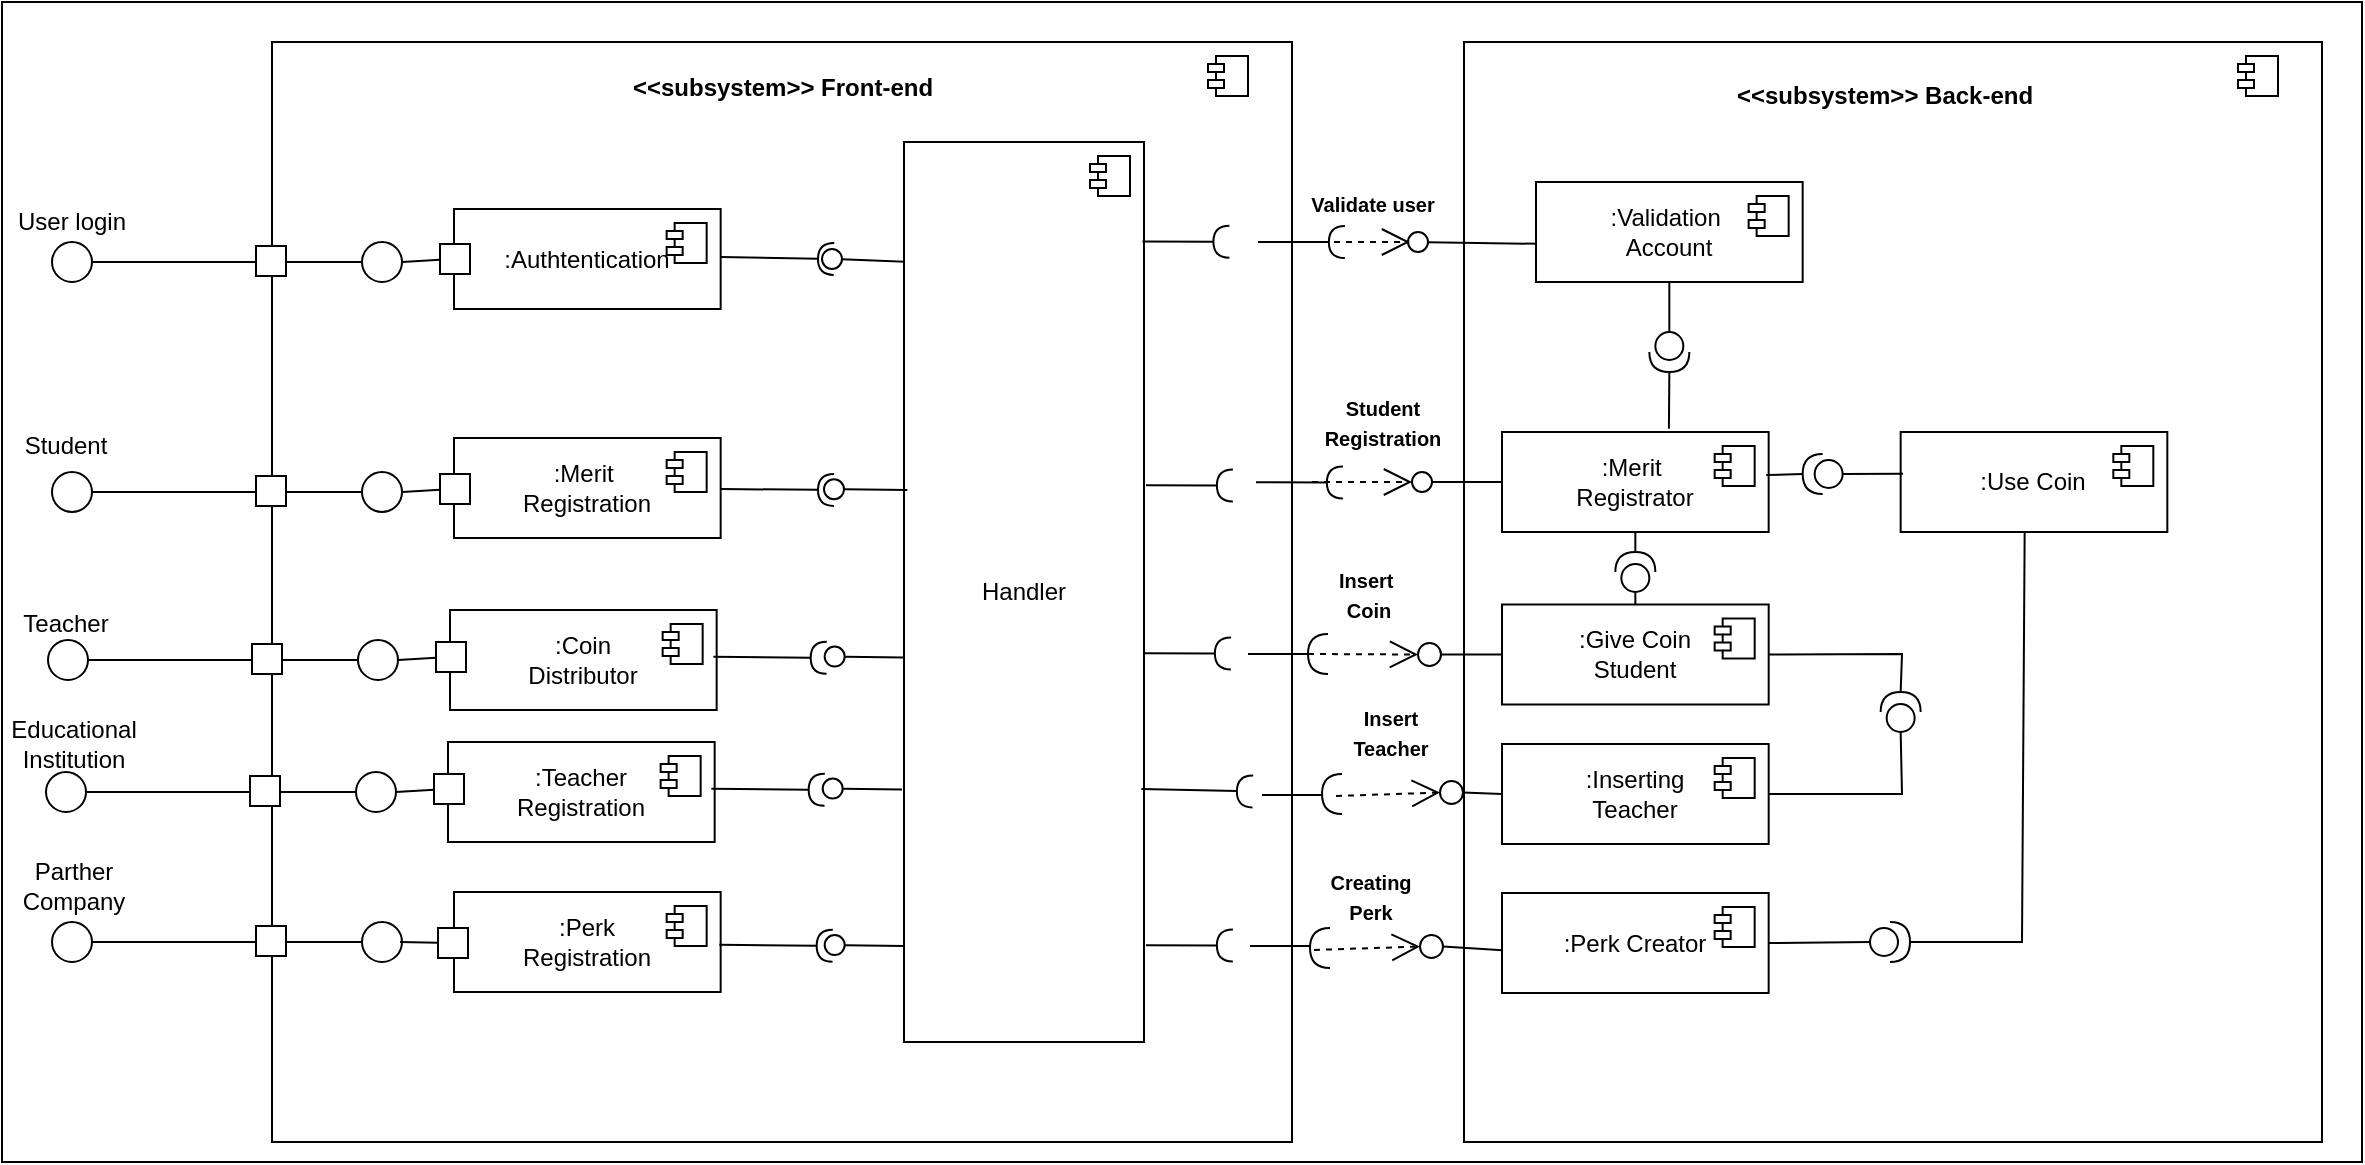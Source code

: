 <mxfile version="24.7.16">
  <diagram name="Page-1" id="5f0bae14-7c28-e335-631c-24af17079c00">
    <mxGraphModel dx="1426" dy="747" grid="1" gridSize="10" guides="1" tooltips="1" connect="1" arrows="1" fold="1" page="1" pageScale="1" pageWidth="1100" pageHeight="850" background="none" math="0" shadow="0">
      <root>
        <mxCell id="0" />
        <mxCell id="1" parent="0" />
        <mxCell id="b6-UkwE3wFQKwUGQj949-1" value="" style="rounded=0;whiteSpace=wrap;html=1;" parent="1" vertex="1">
          <mxGeometry y="90" width="1180" height="580" as="geometry" />
        </mxCell>
        <mxCell id="b6-UkwE3wFQKwUGQj949-2" value="" style="html=1;dropTarget=0;whiteSpace=wrap;" parent="1" vertex="1">
          <mxGeometry x="135" y="110" width="510" height="550" as="geometry" />
        </mxCell>
        <mxCell id="b6-UkwE3wFQKwUGQj949-3" value="" style="shape=module;jettyWidth=8;jettyHeight=4;" parent="b6-UkwE3wFQKwUGQj949-2" vertex="1">
          <mxGeometry x="1" width="20" height="20" relative="1" as="geometry">
            <mxPoint x="-42" y="7" as="offset" />
          </mxGeometry>
        </mxCell>
        <mxCell id="b6-UkwE3wFQKwUGQj949-4" value="&amp;lt;&amp;lt;subsystem&amp;gt;&amp;gt; Front-end" style="text;align=center;fontStyle=1;verticalAlign=middle;spacingLeft=3;spacingRight=3;strokeColor=none;rotatable=0;points=[[0,0.5],[1,0.5]];portConstraint=eastwest;html=1;" parent="1" vertex="1">
          <mxGeometry x="350" y="120" width="80" height="26" as="geometry" />
        </mxCell>
        <mxCell id="b6-UkwE3wFQKwUGQj949-5" value=":Authtentication" style="html=1;dropTarget=0;whiteSpace=wrap;" parent="1" vertex="1">
          <mxGeometry x="226" y="193.5" width="133.33" height="50" as="geometry" />
        </mxCell>
        <mxCell id="b6-UkwE3wFQKwUGQj949-6" value="" style="shape=module;jettyWidth=8;jettyHeight=4;" parent="b6-UkwE3wFQKwUGQj949-5" vertex="1">
          <mxGeometry x="1" width="20" height="20" relative="1" as="geometry">
            <mxPoint x="-27" y="7" as="offset" />
          </mxGeometry>
        </mxCell>
        <mxCell id="b6-UkwE3wFQKwUGQj949-7" value="" style="ellipse;whiteSpace=wrap;html=1;aspect=fixed;" parent="1" vertex="1">
          <mxGeometry x="25" y="210" width="20" height="20" as="geometry" />
        </mxCell>
        <mxCell id="b6-UkwE3wFQKwUGQj949-8" value="" style="endArrow=none;html=1;rounded=0;exitX=1;exitY=0.5;exitDx=0;exitDy=0;" parent="1" source="b6-UkwE3wFQKwUGQj949-10" target="b6-UkwE3wFQKwUGQj949-5" edge="1">
          <mxGeometry width="50" height="50" relative="1" as="geometry">
            <mxPoint x="486" y="420" as="sourcePoint" />
            <mxPoint x="536" y="370" as="targetPoint" />
          </mxGeometry>
        </mxCell>
        <mxCell id="b6-UkwE3wFQKwUGQj949-9" value="" style="endArrow=none;html=1;rounded=0;exitX=1;exitY=0.5;exitDx=0;exitDy=0;" parent="1" source="b6-UkwE3wFQKwUGQj949-12" target="b6-UkwE3wFQKwUGQj949-10" edge="1">
          <mxGeometry width="50" height="50" relative="1" as="geometry">
            <mxPoint x="45" y="220" as="sourcePoint" />
            <mxPoint x="175" y="220" as="targetPoint" />
          </mxGeometry>
        </mxCell>
        <mxCell id="b6-UkwE3wFQKwUGQj949-10" value="" style="whiteSpace=wrap;html=1;aspect=fixed;" parent="1" vertex="1">
          <mxGeometry x="219" y="211" width="15" height="15" as="geometry" />
        </mxCell>
        <mxCell id="b6-UkwE3wFQKwUGQj949-11" value="" style="endArrow=none;html=1;rounded=0;exitX=1;exitY=0.5;exitDx=0;exitDy=0;" parent="1" source="b6-UkwE3wFQKwUGQj949-7" target="b6-UkwE3wFQKwUGQj949-12" edge="1">
          <mxGeometry width="50" height="50" relative="1" as="geometry">
            <mxPoint x="45" y="220" as="sourcePoint" />
            <mxPoint x="248" y="219" as="targetPoint" />
          </mxGeometry>
        </mxCell>
        <mxCell id="b6-UkwE3wFQKwUGQj949-12" value="" style="ellipse;whiteSpace=wrap;html=1;aspect=fixed;" parent="1" vertex="1">
          <mxGeometry x="180" y="210" width="20" height="20" as="geometry" />
        </mxCell>
        <mxCell id="b6-UkwE3wFQKwUGQj949-13" value="" style="whiteSpace=wrap;html=1;aspect=fixed;" parent="1" vertex="1">
          <mxGeometry x="127" y="212" width="15" height="15" as="geometry" />
        </mxCell>
        <mxCell id="b6-UkwE3wFQKwUGQj949-14" value=":Merit&lt;span style=&quot;background-color: initial;&quot;&gt;&amp;nbsp;&lt;/span&gt;&lt;div&gt;&lt;div&gt;Registration&lt;/div&gt;&lt;/div&gt;" style="html=1;dropTarget=0;whiteSpace=wrap;" parent="1" vertex="1">
          <mxGeometry x="226" y="308" width="133.33" height="50" as="geometry" />
        </mxCell>
        <mxCell id="b6-UkwE3wFQKwUGQj949-15" value="" style="shape=module;jettyWidth=8;jettyHeight=4;" parent="b6-UkwE3wFQKwUGQj949-14" vertex="1">
          <mxGeometry x="1" width="20" height="20" relative="1" as="geometry">
            <mxPoint x="-27" y="7" as="offset" />
          </mxGeometry>
        </mxCell>
        <mxCell id="b6-UkwE3wFQKwUGQj949-16" value="" style="ellipse;whiteSpace=wrap;html=1;aspect=fixed;" parent="1" vertex="1">
          <mxGeometry x="25" y="325" width="20" height="20" as="geometry" />
        </mxCell>
        <mxCell id="b6-UkwE3wFQKwUGQj949-17" value="" style="endArrow=none;html=1;rounded=0;exitX=1;exitY=0.5;exitDx=0;exitDy=0;" parent="1" source="b6-UkwE3wFQKwUGQj949-20" target="b6-UkwE3wFQKwUGQj949-18" edge="1">
          <mxGeometry width="50" height="50" relative="1" as="geometry">
            <mxPoint x="45" y="345" as="sourcePoint" />
            <mxPoint x="175" y="345" as="targetPoint" />
          </mxGeometry>
        </mxCell>
        <mxCell id="b6-UkwE3wFQKwUGQj949-18" value="" style="whiteSpace=wrap;html=1;aspect=fixed;" parent="1" vertex="1">
          <mxGeometry x="219" y="326" width="15" height="15" as="geometry" />
        </mxCell>
        <mxCell id="b6-UkwE3wFQKwUGQj949-19" value="" style="endArrow=none;html=1;rounded=0;exitX=1;exitY=0.5;exitDx=0;exitDy=0;" parent="1" source="b6-UkwE3wFQKwUGQj949-16" target="b6-UkwE3wFQKwUGQj949-20" edge="1">
          <mxGeometry width="50" height="50" relative="1" as="geometry">
            <mxPoint x="45" y="335" as="sourcePoint" />
            <mxPoint x="248" y="334" as="targetPoint" />
          </mxGeometry>
        </mxCell>
        <mxCell id="b6-UkwE3wFQKwUGQj949-20" value="" style="ellipse;whiteSpace=wrap;html=1;aspect=fixed;" parent="1" vertex="1">
          <mxGeometry x="180" y="325" width="20" height="20" as="geometry" />
        </mxCell>
        <mxCell id="b6-UkwE3wFQKwUGQj949-21" value="" style="whiteSpace=wrap;html=1;aspect=fixed;" parent="1" vertex="1">
          <mxGeometry x="127" y="327" width="15" height="15" as="geometry" />
        </mxCell>
        <mxCell id="b6-UkwE3wFQKwUGQj949-22" value=":Coin&lt;div&gt;Distributor&lt;/div&gt;" style="html=1;dropTarget=0;whiteSpace=wrap;" parent="1" vertex="1">
          <mxGeometry x="224" y="394" width="133.33" height="50" as="geometry" />
        </mxCell>
        <mxCell id="b6-UkwE3wFQKwUGQj949-23" value="" style="shape=module;jettyWidth=8;jettyHeight=4;" parent="b6-UkwE3wFQKwUGQj949-22" vertex="1">
          <mxGeometry x="1" width="20" height="20" relative="1" as="geometry">
            <mxPoint x="-27" y="7" as="offset" />
          </mxGeometry>
        </mxCell>
        <mxCell id="b6-UkwE3wFQKwUGQj949-24" value="" style="ellipse;whiteSpace=wrap;html=1;aspect=fixed;" parent="1" vertex="1">
          <mxGeometry x="23" y="409" width="20" height="20" as="geometry" />
        </mxCell>
        <mxCell id="b6-UkwE3wFQKwUGQj949-25" value="" style="endArrow=none;html=1;rounded=0;exitX=1;exitY=0.5;exitDx=0;exitDy=0;" parent="1" source="b6-UkwE3wFQKwUGQj949-28" target="b6-UkwE3wFQKwUGQj949-26" edge="1">
          <mxGeometry width="50" height="50" relative="1" as="geometry">
            <mxPoint x="45" y="475" as="sourcePoint" />
            <mxPoint x="175" y="475" as="targetPoint" />
          </mxGeometry>
        </mxCell>
        <mxCell id="b6-UkwE3wFQKwUGQj949-26" value="" style="whiteSpace=wrap;html=1;aspect=fixed;" parent="1" vertex="1">
          <mxGeometry x="217" y="410" width="15" height="15" as="geometry" />
        </mxCell>
        <mxCell id="b6-UkwE3wFQKwUGQj949-27" value="" style="endArrow=none;html=1;rounded=0;exitX=1;exitY=0.5;exitDx=0;exitDy=0;" parent="1" source="b6-UkwE3wFQKwUGQj949-24" target="b6-UkwE3wFQKwUGQj949-28" edge="1">
          <mxGeometry width="50" height="50" relative="1" as="geometry">
            <mxPoint x="43" y="419" as="sourcePoint" />
            <mxPoint x="246" y="418" as="targetPoint" />
          </mxGeometry>
        </mxCell>
        <mxCell id="b6-UkwE3wFQKwUGQj949-28" value="" style="ellipse;whiteSpace=wrap;html=1;aspect=fixed;" parent="1" vertex="1">
          <mxGeometry x="178" y="409" width="20" height="20" as="geometry" />
        </mxCell>
        <mxCell id="b6-UkwE3wFQKwUGQj949-29" value="" style="whiteSpace=wrap;html=1;aspect=fixed;" parent="1" vertex="1">
          <mxGeometry x="125" y="411" width="15" height="15" as="geometry" />
        </mxCell>
        <mxCell id="b6-UkwE3wFQKwUGQj949-30" value="User login" style="text;html=1;align=center;verticalAlign=middle;whiteSpace=wrap;rounded=0;" parent="1" vertex="1">
          <mxGeometry x="5" y="184.5" width="60" height="30" as="geometry" />
        </mxCell>
        <mxCell id="b6-UkwE3wFQKwUGQj949-31" value="Student" style="text;html=1;align=center;verticalAlign=middle;whiteSpace=wrap;rounded=0;" parent="1" vertex="1">
          <mxGeometry x="2" y="297" width="60" height="30" as="geometry" />
        </mxCell>
        <mxCell id="b6-UkwE3wFQKwUGQj949-32" value="Teacher" style="text;html=1;align=center;verticalAlign=middle;whiteSpace=wrap;rounded=0;" parent="1" vertex="1">
          <mxGeometry x="2" y="382" width="60" height="38" as="geometry" />
        </mxCell>
        <mxCell id="b6-UkwE3wFQKwUGQj949-33" value="Handler" style="html=1;dropTarget=0;whiteSpace=wrap;" parent="1" vertex="1">
          <mxGeometry x="451" y="160" width="120" height="450" as="geometry" />
        </mxCell>
        <mxCell id="b6-UkwE3wFQKwUGQj949-34" value="" style="shape=module;jettyWidth=8;jettyHeight=4;" parent="b6-UkwE3wFQKwUGQj949-33" vertex="1">
          <mxGeometry x="1" width="20" height="20" relative="1" as="geometry">
            <mxPoint x="-27" y="7" as="offset" />
          </mxGeometry>
        </mxCell>
        <mxCell id="b6-UkwE3wFQKwUGQj949-35" value="" style="rounded=0;orthogonalLoop=1;jettySize=auto;html=1;endArrow=halfCircle;endFill=0;endSize=6;strokeWidth=1;sketch=0;exitX=1;exitY=0.5;exitDx=0;exitDy=0;" parent="1" source="b6-UkwE3wFQKwUGQj949-40" edge="1">
          <mxGeometry relative="1" as="geometry">
            <mxPoint x="359.33" y="217.5" as="sourcePoint" />
            <mxPoint x="416" y="218" as="targetPoint" />
          </mxGeometry>
        </mxCell>
        <mxCell id="b6-UkwE3wFQKwUGQj949-36" value="" style="rounded=0;orthogonalLoop=1;jettySize=auto;html=1;endArrow=oval;endFill=0;sketch=0;sourcePerimeterSpacing=0;targetPerimeterSpacing=0;endSize=10;exitX=0.004;exitY=0.133;exitDx=0;exitDy=0;exitPerimeter=0;" parent="1" source="b6-UkwE3wFQKwUGQj949-33" edge="1">
          <mxGeometry relative="1" as="geometry">
            <mxPoint x="446" y="219" as="sourcePoint" />
            <mxPoint x="415" y="218.5" as="targetPoint" />
          </mxGeometry>
        </mxCell>
        <mxCell id="b6-UkwE3wFQKwUGQj949-37" value="" style="rounded=0;orthogonalLoop=1;jettySize=auto;html=1;endArrow=halfCircle;endFill=0;endSize=6;strokeWidth=1;sketch=0;exitX=1;exitY=0.5;exitDx=0;exitDy=0;" parent="1" edge="1">
          <mxGeometry relative="1" as="geometry">
            <mxPoint x="359.33" y="333.5" as="sourcePoint" />
            <mxPoint x="416" y="334" as="targetPoint" />
          </mxGeometry>
        </mxCell>
        <mxCell id="b6-UkwE3wFQKwUGQj949-38" value="" style="rounded=0;orthogonalLoop=1;jettySize=auto;html=1;endArrow=oval;endFill=0;sketch=0;sourcePerimeterSpacing=0;targetPerimeterSpacing=0;endSize=10;exitX=0.014;exitY=0.547;exitDx=0;exitDy=0;exitPerimeter=0;" parent="1" edge="1">
          <mxGeometry relative="1" as="geometry">
            <mxPoint x="452.68" y="333.98" as="sourcePoint" />
            <mxPoint x="416" y="333.62" as="targetPoint" />
          </mxGeometry>
        </mxCell>
        <mxCell id="b6-UkwE3wFQKwUGQj949-39" value="" style="rounded=0;orthogonalLoop=1;jettySize=auto;html=1;endArrow=halfCircle;endFill=0;endSize=6;strokeWidth=1;sketch=0;exitX=1;exitY=0.5;exitDx=0;exitDy=0;" parent="1" target="b6-UkwE3wFQKwUGQj949-40" edge="1">
          <mxGeometry relative="1" as="geometry">
            <mxPoint x="359.33" y="217.5" as="sourcePoint" />
            <mxPoint x="416" y="218" as="targetPoint" />
          </mxGeometry>
        </mxCell>
        <mxCell id="b6-UkwE3wFQKwUGQj949-40" value="" style="ellipse;whiteSpace=wrap;html=1;align=center;aspect=fixed;fillColor=none;strokeColor=none;resizable=0;perimeter=centerPerimeter;rotatable=0;allowArrows=0;points=[];outlineConnect=1;" parent="1" vertex="1">
          <mxGeometry x="411" y="213.5" width="10" height="10" as="geometry" />
        </mxCell>
        <mxCell id="b6-UkwE3wFQKwUGQj949-41" value="" style="rounded=0;orthogonalLoop=1;jettySize=auto;html=1;endArrow=halfCircle;endFill=0;endSize=6;strokeWidth=1;sketch=0;exitX=1;exitY=0.5;exitDx=0;exitDy=0;" parent="1" edge="1">
          <mxGeometry relative="1" as="geometry">
            <mxPoint x="355.67" y="417.41" as="sourcePoint" />
            <mxPoint x="412.34" y="417.91" as="targetPoint" />
          </mxGeometry>
        </mxCell>
        <mxCell id="b6-UkwE3wFQKwUGQj949-42" value="" style="rounded=0;orthogonalLoop=1;jettySize=auto;html=1;endArrow=oval;endFill=0;sketch=0;sourcePerimeterSpacing=0;targetPerimeterSpacing=0;endSize=10;" parent="1" edge="1">
          <mxGeometry relative="1" as="geometry">
            <mxPoint x="451" y="417.74" as="sourcePoint" />
            <mxPoint x="416.34" y="417.27" as="targetPoint" />
          </mxGeometry>
        </mxCell>
        <mxCell id="b6-UkwE3wFQKwUGQj949-43" value="" style="rounded=0;orthogonalLoop=1;jettySize=auto;html=1;endArrow=halfCircle;endFill=0;endSize=6;strokeWidth=1;sketch=0;fontSize=12;curved=1;exitX=0.978;exitY=0.131;exitDx=0;exitDy=0;exitPerimeter=0;entryX=0.935;entryY=0.208;entryDx=0;entryDy=0;entryPerimeter=0;" parent="1" edge="1">
          <mxGeometry relative="1" as="geometry">
            <mxPoint x="570.26" y="209.78" as="sourcePoint" />
            <mxPoint x="613.7" y="209.84" as="targetPoint" />
          </mxGeometry>
        </mxCell>
        <mxCell id="b6-UkwE3wFQKwUGQj949-44" value="" style="ellipse;whiteSpace=wrap;html=1;align=center;aspect=fixed;fillColor=none;strokeColor=none;resizable=0;perimeter=centerPerimeter;rotatable=0;allowArrows=0;points=[];outlineConnect=1;" parent="1" vertex="1">
          <mxGeometry x="216" y="410" width="10" height="10" as="geometry" />
        </mxCell>
        <mxCell id="b6-UkwE3wFQKwUGQj949-45" value="" style="rounded=0;orthogonalLoop=1;jettySize=auto;html=1;endArrow=halfCircle;endFill=0;endSize=6;strokeWidth=1;sketch=0;fontSize=12;curved=1;exitX=0.978;exitY=0.131;exitDx=0;exitDy=0;exitPerimeter=0;entryX=0.935;entryY=0.208;entryDx=0;entryDy=0;entryPerimeter=0;" parent="1" edge="1">
          <mxGeometry relative="1" as="geometry">
            <mxPoint x="628" y="210.0" as="sourcePoint" />
            <mxPoint x="671.44" y="210.06" as="targetPoint" />
          </mxGeometry>
        </mxCell>
        <mxCell id="b6-UkwE3wFQKwUGQj949-46" value="" style="rounded=0;orthogonalLoop=1;jettySize=auto;html=1;endArrow=halfCircle;endFill=0;endSize=6;strokeWidth=1;sketch=0;fontSize=12;curved=1;exitX=0.978;exitY=0.131;exitDx=0;exitDy=0;exitPerimeter=0;entryX=0.935;entryY=0.208;entryDx=0;entryDy=0;entryPerimeter=0;" parent="1" edge="1">
          <mxGeometry relative="1" as="geometry">
            <mxPoint x="572" y="331.67" as="sourcePoint" />
            <mxPoint x="615.44" y="331.73" as="targetPoint" />
          </mxGeometry>
        </mxCell>
        <mxCell id="b6-UkwE3wFQKwUGQj949-47" value="" style="rounded=0;orthogonalLoop=1;jettySize=auto;html=1;endArrow=halfCircle;endFill=0;endSize=6;strokeWidth=1;sketch=0;fontSize=12;curved=1;exitX=0.978;exitY=0.131;exitDx=0;exitDy=0;exitPerimeter=0;entryX=0.935;entryY=0.208;entryDx=0;entryDy=0;entryPerimeter=0;" parent="1" edge="1">
          <mxGeometry relative="1" as="geometry">
            <mxPoint x="627" y="330.17" as="sourcePoint" />
            <mxPoint x="670.44" y="330.23" as="targetPoint" />
          </mxGeometry>
        </mxCell>
        <mxCell id="b6-UkwE3wFQKwUGQj949-48" value="" style="rounded=0;orthogonalLoop=1;jettySize=auto;html=1;endArrow=halfCircle;endFill=0;endSize=6;strokeWidth=1;sketch=0;fontSize=12;curved=1;exitX=0.978;exitY=0.131;exitDx=0;exitDy=0;exitPerimeter=0;entryX=0.935;entryY=0.208;entryDx=0;entryDy=0;entryPerimeter=0;" parent="1" edge="1">
          <mxGeometry relative="1" as="geometry">
            <mxPoint x="571" y="415.67" as="sourcePoint" />
            <mxPoint x="614.44" y="415.73" as="targetPoint" />
          </mxGeometry>
        </mxCell>
        <mxCell id="b6-UkwE3wFQKwUGQj949-49" value="" style="html=1;dropTarget=0;whiteSpace=wrap;" parent="1" vertex="1">
          <mxGeometry x="731" y="110" width="429" height="550" as="geometry" />
        </mxCell>
        <mxCell id="b6-UkwE3wFQKwUGQj949-50" value="" style="shape=module;jettyWidth=8;jettyHeight=4;" parent="b6-UkwE3wFQKwUGQj949-49" vertex="1">
          <mxGeometry x="1" width="20" height="20" relative="1" as="geometry">
            <mxPoint x="-42" y="7" as="offset" />
          </mxGeometry>
        </mxCell>
        <mxCell id="b6-UkwE3wFQKwUGQj949-51" value="&amp;lt;&amp;lt;subsystem&amp;gt;&amp;gt; Back-end" style="text;align=center;fontStyle=1;verticalAlign=middle;spacingLeft=3;spacingRight=3;strokeColor=none;rotatable=0;points=[[0,0.5],[1,0.5]];portConstraint=eastwest;html=1;" parent="1" vertex="1">
          <mxGeometry x="901" y="124" width="80" height="26" as="geometry" />
        </mxCell>
        <mxCell id="b6-UkwE3wFQKwUGQj949-52" value="" style="ellipse;whiteSpace=wrap;html=1;align=center;aspect=fixed;fillColor=none;strokeColor=none;resizable=0;perimeter=centerPerimeter;rotatable=0;allowArrows=0;points=[];outlineConnect=1;" parent="1" vertex="1">
          <mxGeometry x="949.33" y="193.5" width="10" height="10" as="geometry" />
        </mxCell>
        <mxCell id="b6-UkwE3wFQKwUGQj949-57" value="" style="ellipse;whiteSpace=wrap;html=1;align=center;aspect=fixed;fillColor=none;strokeColor=none;resizable=0;perimeter=centerPerimeter;rotatable=0;allowArrows=0;points=[];outlineConnect=1;" parent="1" vertex="1">
          <mxGeometry x="949.33" y="200" width="10" height="10" as="geometry" />
        </mxCell>
        <mxCell id="b6-UkwE3wFQKwUGQj949-58" value="" style="rounded=0;orthogonalLoop=1;jettySize=auto;html=1;endArrow=halfCircle;endFill=0;endSize=6;strokeWidth=1;sketch=0;exitX=0.863;exitY=0.605;exitDx=0;exitDy=0;exitPerimeter=0;" parent="1" edge="1">
          <mxGeometry relative="1" as="geometry">
            <mxPoint x="680" y="208.5" as="sourcePoint" />
            <mxPoint x="680" y="208.5" as="targetPoint" />
          </mxGeometry>
        </mxCell>
        <mxCell id="b6-UkwE3wFQKwUGQj949-59" value="" style="rounded=0;orthogonalLoop=1;jettySize=auto;html=1;endArrow=oval;endFill=0;sketch=0;sourcePerimeterSpacing=0;targetPerimeterSpacing=0;endSize=10;exitX=0.005;exitY=0.628;exitDx=0;exitDy=0;exitPerimeter=0;" parent="1" edge="1">
          <mxGeometry relative="1" as="geometry">
            <mxPoint x="799.667" y="211.4" as="sourcePoint" />
            <mxPoint x="708" y="210" as="targetPoint" />
          </mxGeometry>
        </mxCell>
        <mxCell id="b6-UkwE3wFQKwUGQj949-60" value="" style="ellipse;whiteSpace=wrap;html=1;align=center;aspect=fixed;fillColor=none;strokeColor=none;resizable=0;perimeter=centerPerimeter;rotatable=0;allowArrows=0;points=[];outlineConnect=1;" parent="1" vertex="1">
          <mxGeometry x="680" y="203.5" width="10" height="10" as="geometry" />
        </mxCell>
        <mxCell id="b6-UkwE3wFQKwUGQj949-61" value="" style="rounded=0;orthogonalLoop=1;jettySize=auto;html=1;endArrow=oval;endFill=0;sketch=0;sourcePerimeterSpacing=0;targetPerimeterSpacing=0;endSize=10;exitX=0;exitY=0.5;exitDx=0;exitDy=0;" parent="1" edge="1">
          <mxGeometry relative="1" as="geometry">
            <mxPoint x="790.0" y="330" as="sourcePoint" />
            <mxPoint x="710" y="330" as="targetPoint" />
          </mxGeometry>
        </mxCell>
        <mxCell id="b6-UkwE3wFQKwUGQj949-62" value=":Use Coin" style="html=1;dropTarget=0;whiteSpace=wrap;" parent="1" vertex="1">
          <mxGeometry x="949.33" y="305" width="133.33" height="50" as="geometry" />
        </mxCell>
        <mxCell id="b6-UkwE3wFQKwUGQj949-63" value="" style="shape=module;jettyWidth=8;jettyHeight=4;" parent="b6-UkwE3wFQKwUGQj949-62" vertex="1">
          <mxGeometry x="1" width="20" height="20" relative="1" as="geometry">
            <mxPoint x="-27" y="7" as="offset" />
          </mxGeometry>
        </mxCell>
        <mxCell id="b6-UkwE3wFQKwUGQj949-64" value=":Give Coin&lt;div&gt;Student&lt;/div&gt;" style="html=1;dropTarget=0;whiteSpace=wrap;" parent="1" vertex="1">
          <mxGeometry x="750.01" y="391.25" width="133.33" height="50" as="geometry" />
        </mxCell>
        <mxCell id="b6-UkwE3wFQKwUGQj949-65" value="" style="shape=module;jettyWidth=8;jettyHeight=4;" parent="b6-UkwE3wFQKwUGQj949-64" vertex="1">
          <mxGeometry x="1" width="20" height="20" relative="1" as="geometry">
            <mxPoint x="-27" y="7" as="offset" />
          </mxGeometry>
        </mxCell>
        <mxCell id="b6-UkwE3wFQKwUGQj949-67" value="" style="endArrow=none;html=1;rounded=0;entryX=0.465;entryY=1.007;entryDx=0;entryDy=0;exitX=1;exitY=0.5;exitDx=0;exitDy=0;exitPerimeter=0;entryPerimeter=0;" parent="1" source="b6-UkwE3wFQKwUGQj949-91" target="b6-UkwE3wFQKwUGQj949-62" edge="1">
          <mxGeometry width="50" height="50" relative="1" as="geometry">
            <mxPoint x="1011" y="375" as="sourcePoint" />
            <mxPoint x="931" y="350" as="targetPoint" />
            <Array as="points">
              <mxPoint x="1010" y="560" />
            </Array>
          </mxGeometry>
        </mxCell>
        <mxCell id="b6-UkwE3wFQKwUGQj949-68" value="" style="endArrow=none;html=1;rounded=0;entryX=0;entryY=0.5;entryDx=0;entryDy=0;exitX=0.5;exitY=0;exitDx=0;exitDy=0;entryPerimeter=0;" parent="1" source="b6-UkwE3wFQKwUGQj949-64" target="b6-UkwE3wFQKwUGQj949-83" edge="1">
          <mxGeometry width="50" height="50" relative="1" as="geometry">
            <mxPoint x="1020" y="326" as="sourcePoint" />
            <mxPoint x="1021" y="306" as="targetPoint" />
            <Array as="points" />
          </mxGeometry>
        </mxCell>
        <mxCell id="b6-UkwE3wFQKwUGQj949-72" value="&lt;span style=&quot;font-size: 10px;&quot;&gt;Student&lt;/span&gt;&lt;div&gt;&lt;span style=&quot;font-size: 10px;&quot;&gt;Registration&lt;/span&gt;&lt;/div&gt;" style="text;align=center;fontStyle=1;verticalAlign=middle;spacingLeft=3;spacingRight=3;strokeColor=none;rotatable=0;points=[[0,0.5],[1,0.5]];portConstraint=eastwest;html=1;" parent="1" vertex="1">
          <mxGeometry x="660" y="280" width="60" height="40" as="geometry" />
        </mxCell>
        <mxCell id="b6-UkwE3wFQKwUGQj949-73" value=":Merit&amp;nbsp;&lt;div&gt;Registrator&lt;/div&gt;" style="html=1;dropTarget=0;whiteSpace=wrap;" parent="1" vertex="1">
          <mxGeometry x="750" y="305" width="133.33" height="50" as="geometry" />
        </mxCell>
        <mxCell id="b6-UkwE3wFQKwUGQj949-74" value="" style="shape=module;jettyWidth=8;jettyHeight=4;" parent="b6-UkwE3wFQKwUGQj949-73" vertex="1">
          <mxGeometry x="1" width="20" height="20" relative="1" as="geometry">
            <mxPoint x="-27" y="7" as="offset" />
          </mxGeometry>
        </mxCell>
        <mxCell id="b6-UkwE3wFQKwUGQj949-77" value="" style="shape=providedRequiredInterface;html=1;verticalLabelPosition=bottom;sketch=0;rotation=-180;" parent="1" vertex="1">
          <mxGeometry x="900.33" y="316" width="20" height="20" as="geometry" />
        </mxCell>
        <mxCell id="b6-UkwE3wFQKwUGQj949-78" value="" style="endArrow=none;html=1;rounded=0;entryX=0.991;entryY=0.431;entryDx=0;entryDy=0;entryPerimeter=0;exitX=1;exitY=0.5;exitDx=0;exitDy=0;exitPerimeter=0;" parent="1" source="b6-UkwE3wFQKwUGQj949-77" target="b6-UkwE3wFQKwUGQj949-73" edge="1">
          <mxGeometry width="50" height="50" relative="1" as="geometry">
            <mxPoint x="910" y="340" as="sourcePoint" />
            <mxPoint x="960" y="290" as="targetPoint" />
          </mxGeometry>
        </mxCell>
        <mxCell id="b6-UkwE3wFQKwUGQj949-79" value="" style="endArrow=none;html=1;rounded=0;entryX=0;entryY=0.5;entryDx=0;entryDy=0;entryPerimeter=0;exitX=0.009;exitY=0.417;exitDx=0;exitDy=0;exitPerimeter=0;" parent="1" source="b6-UkwE3wFQKwUGQj949-62" target="b6-UkwE3wFQKwUGQj949-77" edge="1">
          <mxGeometry width="50" height="50" relative="1" as="geometry">
            <mxPoint x="910" y="336" as="sourcePoint" />
            <mxPoint x="892" y="337" as="targetPoint" />
          </mxGeometry>
        </mxCell>
        <mxCell id="b6-UkwE3wFQKwUGQj949-83" value="" style="shape=providedRequiredInterface;html=1;verticalLabelPosition=bottom;sketch=0;rotation=-90;" parent="1" vertex="1">
          <mxGeometry x="806.67" y="365" width="20" height="20" as="geometry" />
        </mxCell>
        <mxCell id="b6-UkwE3wFQKwUGQj949-84" value="" style="endArrow=none;html=1;rounded=0;entryX=0.5;entryY=1;entryDx=0;entryDy=0;exitX=1;exitY=0.5;exitDx=0;exitDy=0;exitPerimeter=0;" parent="1" source="b6-UkwE3wFQKwUGQj949-83" edge="1">
          <mxGeometry width="50" height="50" relative="1" as="geometry">
            <mxPoint x="816.67" y="365" as="sourcePoint" />
            <mxPoint x="816.665" y="355" as="targetPoint" />
          </mxGeometry>
        </mxCell>
        <mxCell id="b6-UkwE3wFQKwUGQj949-85" value="" style="endArrow=none;html=1;rounded=0;exitX=0;exitY=0.5;exitDx=0;exitDy=0;exitPerimeter=0;entryX=0;entryY=0.5;entryDx=0;entryDy=0;entryPerimeter=0;" parent="1" source="b6-UkwE3wFQKwUGQj949-83" target="b6-UkwE3wFQKwUGQj949-83" edge="1">
          <mxGeometry width="50" height="50" relative="1" as="geometry">
            <mxPoint x="910" y="410" as="sourcePoint" />
            <mxPoint x="816.665" y="388" as="targetPoint" />
          </mxGeometry>
        </mxCell>
        <mxCell id="b6-UkwE3wFQKwUGQj949-86" value=":Perk Creator" style="html=1;dropTarget=0;whiteSpace=wrap;" parent="1" vertex="1">
          <mxGeometry x="750" y="535.5" width="133.33" height="50" as="geometry" />
        </mxCell>
        <mxCell id="b6-UkwE3wFQKwUGQj949-87" value="" style="shape=module;jettyWidth=8;jettyHeight=4;" parent="b6-UkwE3wFQKwUGQj949-86" vertex="1">
          <mxGeometry x="1" width="20" height="20" relative="1" as="geometry">
            <mxPoint x="-27" y="7" as="offset" />
          </mxGeometry>
        </mxCell>
        <mxCell id="b6-UkwE3wFQKwUGQj949-91" value="" style="shape=providedRequiredInterface;html=1;verticalLabelPosition=bottom;sketch=0;" parent="1" vertex="1">
          <mxGeometry x="934" y="550" width="20" height="20" as="geometry" />
        </mxCell>
        <mxCell id="b6-UkwE3wFQKwUGQj949-93" value="" style="endArrow=none;html=1;rounded=0;entryX=0;entryY=0.5;entryDx=0;entryDy=0;entryPerimeter=0;exitX=1;exitY=0.5;exitDx=0;exitDy=0;" parent="1" source="b6-UkwE3wFQKwUGQj949-86" target="b6-UkwE3wFQKwUGQj949-91" edge="1">
          <mxGeometry width="50" height="50" relative="1" as="geometry">
            <mxPoint x="860" y="490" as="sourcePoint" />
            <mxPoint x="910" y="440" as="targetPoint" />
          </mxGeometry>
        </mxCell>
        <mxCell id="b6-UkwE3wFQKwUGQj949-96" value="" style="endArrow=none;html=1;rounded=0;exitX=0;exitY=0.5;exitDx=0;exitDy=0;entryX=1;entryY=0.5;entryDx=0;entryDy=0;" parent="1" source="b6-UkwE3wFQKwUGQj949-64" target="b6-UkwE3wFQKwUGQj949-101" edge="1">
          <mxGeometry width="50" height="50" relative="1" as="geometry">
            <mxPoint x="759" y="341" as="sourcePoint" />
            <mxPoint x="1209" y="461" as="targetPoint" />
          </mxGeometry>
        </mxCell>
        <mxCell id="b6-UkwE3wFQKwUGQj949-99" value="" style="endArrow=none;html=1;rounded=0;entryX=1;entryY=0.5;entryDx=0;entryDy=0;entryPerimeter=0;" parent="1" edge="1">
          <mxGeometry width="50" height="50" relative="1" as="geometry">
            <mxPoint x="623" y="416" as="sourcePoint" />
            <mxPoint x="653.0" y="416" as="targetPoint" />
          </mxGeometry>
        </mxCell>
        <mxCell id="b6-UkwE3wFQKwUGQj949-100" value="" style="shape=requiredInterface;html=1;verticalLabelPosition=bottom;sketch=0;rotation=-180;" parent="1" vertex="1">
          <mxGeometry x="653" y="406" width="10" height="20" as="geometry" />
        </mxCell>
        <mxCell id="b6-UkwE3wFQKwUGQj949-101" value="" style="ellipse;whiteSpace=wrap;html=1;aspect=fixed;" parent="1" vertex="1">
          <mxGeometry x="708" y="410.5" width="11.5" height="11.5" as="geometry" />
        </mxCell>
        <mxCell id="b6-UkwE3wFQKwUGQj949-103" value=":Validation&amp;nbsp;&lt;div&gt;Account&lt;/div&gt;" style="html=1;dropTarget=0;whiteSpace=wrap;" parent="1" vertex="1">
          <mxGeometry x="767" y="180" width="133.33" height="50" as="geometry" />
        </mxCell>
        <mxCell id="b6-UkwE3wFQKwUGQj949-104" value="" style="shape=module;jettyWidth=8;jettyHeight=4;" parent="b6-UkwE3wFQKwUGQj949-103" vertex="1">
          <mxGeometry x="1" width="20" height="20" relative="1" as="geometry">
            <mxPoint x="-27" y="7" as="offset" />
          </mxGeometry>
        </mxCell>
        <mxCell id="b6-UkwE3wFQKwUGQj949-105" value="" style="endArrow=open;endSize=12;dashed=1;html=1;rounded=0;entryX=0;entryY=0.5;entryDx=0;entryDy=0;exitX=1;exitY=0.5;exitDx=0;exitDy=0;exitPerimeter=0;" parent="1" source="b6-UkwE3wFQKwUGQj949-100" target="b6-UkwE3wFQKwUGQj949-101" edge="1">
          <mxGeometry width="160" relative="1" as="geometry">
            <mxPoint x="655.5" y="417.54" as="sourcePoint" />
            <mxPoint x="766" y="415.7" as="targetPoint" />
          </mxGeometry>
        </mxCell>
        <mxCell id="b6-UkwE3wFQKwUGQj949-106" value="" style="endArrow=open;endSize=12;dashed=1;html=1;rounded=0;" parent="1" edge="1">
          <mxGeometry width="160" relative="1" as="geometry">
            <mxPoint x="655" y="330" as="sourcePoint" />
            <mxPoint x="705" y="330" as="targetPoint" />
          </mxGeometry>
        </mxCell>
        <mxCell id="b6-UkwE3wFQKwUGQj949-107" value="" style="endArrow=open;endSize=12;dashed=1;html=1;rounded=0;" parent="1" edge="1">
          <mxGeometry width="160" relative="1" as="geometry">
            <mxPoint x="660" y="210" as="sourcePoint" />
            <mxPoint x="704" y="210" as="targetPoint" />
          </mxGeometry>
        </mxCell>
        <mxCell id="b6-UkwE3wFQKwUGQj949-108" value="&lt;span style=&quot;font-size: 10px;&quot;&gt;Validate user&lt;/span&gt;" style="text;align=center;fontStyle=1;verticalAlign=middle;spacingLeft=3;spacingRight=3;strokeColor=none;rotatable=0;points=[[0,0.5],[1,0.5]];portConstraint=eastwest;html=1;" parent="1" vertex="1">
          <mxGeometry x="655" y="171" width="60" height="40" as="geometry" />
        </mxCell>
        <mxCell id="b6-UkwE3wFQKwUGQj949-109" value="" style="shape=providedRequiredInterface;html=1;verticalLabelPosition=bottom;sketch=0;rotation=-90;direction=west;" parent="1" vertex="1">
          <mxGeometry x="823.67" y="255" width="20" height="20" as="geometry" />
        </mxCell>
        <mxCell id="b6-UkwE3wFQKwUGQj949-110" value="" style="endArrow=none;html=1;rounded=0;entryX=0.5;entryY=1;entryDx=0;entryDy=0;exitX=0;exitY=0.5;exitDx=0;exitDy=0;exitPerimeter=0;" parent="1" source="b6-UkwE3wFQKwUGQj949-109" target="b6-UkwE3wFQKwUGQj949-103" edge="1">
          <mxGeometry width="50" height="50" relative="1" as="geometry">
            <mxPoint x="834" y="250" as="sourcePoint" />
            <mxPoint x="900" y="220" as="targetPoint" />
          </mxGeometry>
        </mxCell>
        <mxCell id="b6-UkwE3wFQKwUGQj949-111" value="" style="endArrow=none;html=1;rounded=0;entryX=0.626;entryY=-0.032;entryDx=0;entryDy=0;entryPerimeter=0;exitX=1;exitY=0.5;exitDx=0;exitDy=0;exitPerimeter=0;" parent="1" source="b6-UkwE3wFQKwUGQj949-109" target="b6-UkwE3wFQKwUGQj949-73" edge="1">
          <mxGeometry width="50" height="50" relative="1" as="geometry">
            <mxPoint x="833" y="280" as="sourcePoint" />
            <mxPoint x="900" y="220" as="targetPoint" />
          </mxGeometry>
        </mxCell>
        <mxCell id="b6-UkwE3wFQKwUGQj949-113" value="&lt;span style=&quot;font-size: 10px;&quot;&gt;Insert&amp;nbsp;&lt;/span&gt;&lt;div&gt;&lt;span style=&quot;font-size: 10px;&quot;&gt;Coin&lt;/span&gt;&lt;/div&gt;" style="text;align=center;fontStyle=1;verticalAlign=middle;spacingLeft=3;spacingRight=3;strokeColor=none;rotatable=0;points=[[0,0.5],[1,0.5]];portConstraint=eastwest;html=1;" parent="1" vertex="1">
          <mxGeometry x="653" y="366" width="60" height="40" as="geometry" />
        </mxCell>
        <mxCell id="b6-UkwE3wFQKwUGQj949-114" value="Parther Company" style="text;html=1;align=center;verticalAlign=middle;whiteSpace=wrap;rounded=0;" parent="1" vertex="1">
          <mxGeometry x="6" y="517" width="60" height="30" as="geometry" />
        </mxCell>
        <mxCell id="b6-UkwE3wFQKwUGQj949-115" value=":Perk&lt;div&gt;Registration&lt;/div&gt;" style="html=1;dropTarget=0;whiteSpace=wrap;" parent="1" vertex="1">
          <mxGeometry x="226" y="535" width="133.33" height="50" as="geometry" />
        </mxCell>
        <mxCell id="b6-UkwE3wFQKwUGQj949-116" value="" style="shape=module;jettyWidth=8;jettyHeight=4;" parent="b6-UkwE3wFQKwUGQj949-115" vertex="1">
          <mxGeometry x="1" width="20" height="20" relative="1" as="geometry">
            <mxPoint x="-27" y="7" as="offset" />
          </mxGeometry>
        </mxCell>
        <mxCell id="b6-UkwE3wFQKwUGQj949-117" value="" style="ellipse;whiteSpace=wrap;html=1;aspect=fixed;" parent="1" vertex="1">
          <mxGeometry x="25" y="550" width="20" height="20" as="geometry" />
        </mxCell>
        <mxCell id="b6-UkwE3wFQKwUGQj949-118" value="" style="endArrow=none;html=1;rounded=0;exitX=1;exitY=0.5;exitDx=0;exitDy=0;" parent="1" source="b6-UkwE3wFQKwUGQj949-117" target="b6-UkwE3wFQKwUGQj949-119" edge="1">
          <mxGeometry width="50" height="50" relative="1" as="geometry">
            <mxPoint x="45" y="560" as="sourcePoint" />
            <mxPoint x="248" y="559" as="targetPoint" />
          </mxGeometry>
        </mxCell>
        <mxCell id="b6-UkwE3wFQKwUGQj949-119" value="" style="ellipse;whiteSpace=wrap;html=1;aspect=fixed;" parent="1" vertex="1">
          <mxGeometry x="180" y="550" width="20" height="20" as="geometry" />
        </mxCell>
        <mxCell id="b6-UkwE3wFQKwUGQj949-120" value="" style="whiteSpace=wrap;html=1;aspect=fixed;" parent="1" vertex="1">
          <mxGeometry x="127" y="552" width="15" height="15" as="geometry" />
        </mxCell>
        <mxCell id="b6-UkwE3wFQKwUGQj949-121" value="" style="endArrow=none;html=1;rounded=0;exitX=1;exitY=0.5;exitDx=0;exitDy=0;" parent="1" target="b6-UkwE3wFQKwUGQj949-122" edge="1">
          <mxGeometry width="50" height="50" relative="1" as="geometry">
            <mxPoint x="199" y="560" as="sourcePoint" />
            <mxPoint x="174" y="560" as="targetPoint" />
          </mxGeometry>
        </mxCell>
        <mxCell id="b6-UkwE3wFQKwUGQj949-122" value="" style="whiteSpace=wrap;html=1;aspect=fixed;" parent="1" vertex="1">
          <mxGeometry x="218" y="553" width="15" height="15" as="geometry" />
        </mxCell>
        <mxCell id="b6-UkwE3wFQKwUGQj949-135" value="" style="rounded=0;orthogonalLoop=1;jettySize=auto;html=1;endArrow=halfCircle;endFill=0;endSize=6;strokeWidth=1;sketch=0;exitX=1;exitY=0.5;exitDx=0;exitDy=0;" parent="1" edge="1">
          <mxGeometry relative="1" as="geometry">
            <mxPoint x="358.67" y="561.41" as="sourcePoint" />
            <mxPoint x="415.34" y="561.91" as="targetPoint" />
          </mxGeometry>
        </mxCell>
        <mxCell id="b6-UkwE3wFQKwUGQj949-136" value="" style="rounded=0;orthogonalLoop=1;jettySize=auto;html=1;endArrow=oval;endFill=0;sketch=0;sourcePerimeterSpacing=0;targetPerimeterSpacing=0;endSize=10;" parent="1" edge="1">
          <mxGeometry relative="1" as="geometry">
            <mxPoint x="451" y="562" as="sourcePoint" />
            <mxPoint x="416.34" y="561.53" as="targetPoint" />
          </mxGeometry>
        </mxCell>
        <mxCell id="b6-UkwE3wFQKwUGQj949-142" value="" style="rounded=0;orthogonalLoop=1;jettySize=auto;html=1;endArrow=halfCircle;endFill=0;endSize=6;strokeWidth=1;sketch=0;fontSize=12;curved=1;exitX=0.978;exitY=0.131;exitDx=0;exitDy=0;exitPerimeter=0;entryX=0.935;entryY=0.208;entryDx=0;entryDy=0;entryPerimeter=0;" parent="1" edge="1">
          <mxGeometry relative="1" as="geometry">
            <mxPoint x="572" y="561.67" as="sourcePoint" />
            <mxPoint x="615.44" y="561.73" as="targetPoint" />
          </mxGeometry>
        </mxCell>
        <mxCell id="b6-UkwE3wFQKwUGQj949-143" value="" style="endArrow=none;html=1;rounded=0;entryX=1;entryY=0.5;entryDx=0;entryDy=0;entryPerimeter=0;" parent="1" edge="1">
          <mxGeometry width="50" height="50" relative="1" as="geometry">
            <mxPoint x="624" y="562" as="sourcePoint" />
            <mxPoint x="654.0" y="562" as="targetPoint" />
          </mxGeometry>
        </mxCell>
        <mxCell id="b6-UkwE3wFQKwUGQj949-144" value="" style="ellipse;whiteSpace=wrap;html=1;aspect=fixed;" parent="1" vertex="1">
          <mxGeometry x="709" y="556.5" width="11.5" height="11.5" as="geometry" />
        </mxCell>
        <mxCell id="b6-UkwE3wFQKwUGQj949-145" value="" style="endArrow=open;endSize=12;dashed=1;html=1;rounded=0;entryX=0;entryY=0.5;entryDx=0;entryDy=0;exitX=0.75;exitY=0.423;exitDx=0;exitDy=0;exitPerimeter=0;" parent="1" target="b6-UkwE3wFQKwUGQj949-144" edge="1">
          <mxGeometry width="160" relative="1" as="geometry">
            <mxPoint x="656" y="564" as="sourcePoint" />
            <mxPoint x="767" y="561.7" as="targetPoint" />
          </mxGeometry>
        </mxCell>
        <mxCell id="b6-UkwE3wFQKwUGQj949-147" value="" style="shape=requiredInterface;html=1;verticalLabelPosition=bottom;sketch=0;rotation=-180;" parent="1" vertex="1">
          <mxGeometry x="654" y="553" width="10" height="20" as="geometry" />
        </mxCell>
        <mxCell id="b6-UkwE3wFQKwUGQj949-150" value="" style="endArrow=none;html=1;rounded=0;exitX=1;exitY=0.5;exitDx=0;exitDy=0;entryX=0.002;entryY=0.573;entryDx=0;entryDy=0;entryPerimeter=0;" parent="1" source="b6-UkwE3wFQKwUGQj949-144" target="b6-UkwE3wFQKwUGQj949-86" edge="1">
          <mxGeometry width="50" height="50" relative="1" as="geometry">
            <mxPoint x="900" y="640" as="sourcePoint" />
            <mxPoint x="950" y="590" as="targetPoint" />
          </mxGeometry>
        </mxCell>
        <mxCell id="IyS7Ms278Q4bG3y_KKtA-1" value="&lt;div&gt;&lt;span style=&quot;font-size: 10px;&quot;&gt;Creating&lt;/span&gt;&lt;/div&gt;&lt;div&gt;&lt;span style=&quot;font-size: 10px;&quot;&gt;Perk&lt;/span&gt;&lt;/div&gt;" style="text;align=center;fontStyle=1;verticalAlign=middle;spacingLeft=3;spacingRight=3;strokeColor=none;rotatable=0;points=[[0,0.5],[1,0.5]];portConstraint=eastwest;html=1;" parent="1" vertex="1">
          <mxGeometry x="654" y="517" width="60" height="40" as="geometry" />
        </mxCell>
        <mxCell id="-dID3AXlwBhnoSbsgD1A-3" value="" style="rounded=0;orthogonalLoop=1;jettySize=auto;html=1;endArrow=halfCircle;endFill=0;endSize=6;strokeWidth=1;sketch=0;fontSize=12;curved=1;exitX=0.989;exitY=0.719;exitDx=0;exitDy=0;exitPerimeter=0;entryX=0.935;entryY=0.208;entryDx=0;entryDy=0;entryPerimeter=0;" edge="1" parent="1" source="b6-UkwE3wFQKwUGQj949-33">
          <mxGeometry relative="1" as="geometry">
            <mxPoint x="582" y="484.67" as="sourcePoint" />
            <mxPoint x="625.44" y="484.73" as="targetPoint" />
          </mxGeometry>
        </mxCell>
        <mxCell id="-dID3AXlwBhnoSbsgD1A-4" value=":Inserting&lt;br&gt;&lt;div&gt;Teacher&lt;/div&gt;" style="html=1;dropTarget=0;whiteSpace=wrap;" vertex="1" parent="1">
          <mxGeometry x="750.01" y="461" width="133.33" height="50" as="geometry" />
        </mxCell>
        <mxCell id="-dID3AXlwBhnoSbsgD1A-5" value="" style="shape=module;jettyWidth=8;jettyHeight=4;" vertex="1" parent="-dID3AXlwBhnoSbsgD1A-4">
          <mxGeometry x="1" width="20" height="20" relative="1" as="geometry">
            <mxPoint x="-27" y="7" as="offset" />
          </mxGeometry>
        </mxCell>
        <mxCell id="-dID3AXlwBhnoSbsgD1A-8" value="" style="endArrow=none;html=1;rounded=0;exitX=0;exitY=0.5;exitDx=0;exitDy=0;entryX=1;entryY=0.5;entryDx=0;entryDy=0;" edge="1" parent="1" source="-dID3AXlwBhnoSbsgD1A-4" target="-dID3AXlwBhnoSbsgD1A-10">
          <mxGeometry width="50" height="50" relative="1" as="geometry">
            <mxPoint x="770" y="410" as="sourcePoint" />
            <mxPoint x="1220" y="530" as="targetPoint" />
          </mxGeometry>
        </mxCell>
        <mxCell id="-dID3AXlwBhnoSbsgD1A-9" value="" style="endArrow=none;html=1;rounded=0;entryX=1;entryY=0.5;entryDx=0;entryDy=0;entryPerimeter=0;" edge="1" parent="1">
          <mxGeometry width="50" height="50" relative="1" as="geometry">
            <mxPoint x="630" y="486.5" as="sourcePoint" />
            <mxPoint x="660.0" y="486.5" as="targetPoint" />
          </mxGeometry>
        </mxCell>
        <mxCell id="-dID3AXlwBhnoSbsgD1A-10" value="" style="ellipse;whiteSpace=wrap;html=1;aspect=fixed;" vertex="1" parent="1">
          <mxGeometry x="719" y="479.5" width="11.5" height="11.5" as="geometry" />
        </mxCell>
        <mxCell id="-dID3AXlwBhnoSbsgD1A-11" value="" style="endArrow=open;endSize=12;dashed=1;html=1;rounded=0;entryX=0;entryY=0.5;entryDx=0;entryDy=0;exitX=0.75;exitY=0.423;exitDx=0;exitDy=0;exitPerimeter=0;" edge="1" parent="1" target="-dID3AXlwBhnoSbsgD1A-10">
          <mxGeometry width="160" relative="1" as="geometry">
            <mxPoint x="667" y="487" as="sourcePoint" />
            <mxPoint x="777" y="484.7" as="targetPoint" />
          </mxGeometry>
        </mxCell>
        <mxCell id="-dID3AXlwBhnoSbsgD1A-12" value="&lt;span style=&quot;font-size: 10px;&quot;&gt;Insert&lt;/span&gt;&lt;br&gt;&lt;div&gt;&lt;span style=&quot;font-size: 10px;&quot;&gt;Teacher&lt;/span&gt;&lt;/div&gt;" style="text;align=center;fontStyle=1;verticalAlign=middle;spacingLeft=3;spacingRight=3;strokeColor=none;rotatable=0;points=[[0,0.5],[1,0.5]];portConstraint=eastwest;html=1;" vertex="1" parent="1">
          <mxGeometry x="664" y="435" width="60" height="40" as="geometry" />
        </mxCell>
        <mxCell id="-dID3AXlwBhnoSbsgD1A-24" value=":Teacher&lt;div&gt;Registration&lt;/div&gt;" style="html=1;dropTarget=0;whiteSpace=wrap;" vertex="1" parent="1">
          <mxGeometry x="223" y="460" width="133.33" height="50" as="geometry" />
        </mxCell>
        <mxCell id="-dID3AXlwBhnoSbsgD1A-25" value="" style="shape=module;jettyWidth=8;jettyHeight=4;" vertex="1" parent="-dID3AXlwBhnoSbsgD1A-24">
          <mxGeometry x="1" width="20" height="20" relative="1" as="geometry">
            <mxPoint x="-27" y="7" as="offset" />
          </mxGeometry>
        </mxCell>
        <mxCell id="-dID3AXlwBhnoSbsgD1A-26" value="" style="ellipse;whiteSpace=wrap;html=1;aspect=fixed;" vertex="1" parent="1">
          <mxGeometry x="22" y="475" width="20" height="20" as="geometry" />
        </mxCell>
        <mxCell id="-dID3AXlwBhnoSbsgD1A-27" value="" style="endArrow=none;html=1;rounded=0;exitX=1;exitY=0.5;exitDx=0;exitDy=0;" edge="1" parent="1" source="-dID3AXlwBhnoSbsgD1A-30" target="-dID3AXlwBhnoSbsgD1A-28">
          <mxGeometry width="50" height="50" relative="1" as="geometry">
            <mxPoint x="44" y="541" as="sourcePoint" />
            <mxPoint x="174" y="541" as="targetPoint" />
          </mxGeometry>
        </mxCell>
        <mxCell id="-dID3AXlwBhnoSbsgD1A-28" value="" style="whiteSpace=wrap;html=1;aspect=fixed;" vertex="1" parent="1">
          <mxGeometry x="216" y="476" width="15" height="15" as="geometry" />
        </mxCell>
        <mxCell id="-dID3AXlwBhnoSbsgD1A-29" value="" style="endArrow=none;html=1;rounded=0;exitX=1;exitY=0.5;exitDx=0;exitDy=0;" edge="1" parent="1" source="-dID3AXlwBhnoSbsgD1A-26" target="-dID3AXlwBhnoSbsgD1A-30">
          <mxGeometry width="50" height="50" relative="1" as="geometry">
            <mxPoint x="42" y="485" as="sourcePoint" />
            <mxPoint x="245" y="484" as="targetPoint" />
          </mxGeometry>
        </mxCell>
        <mxCell id="-dID3AXlwBhnoSbsgD1A-30" value="" style="ellipse;whiteSpace=wrap;html=1;aspect=fixed;" vertex="1" parent="1">
          <mxGeometry x="177" y="475" width="20" height="20" as="geometry" />
        </mxCell>
        <mxCell id="-dID3AXlwBhnoSbsgD1A-31" value="" style="whiteSpace=wrap;html=1;aspect=fixed;" vertex="1" parent="1">
          <mxGeometry x="124" y="477" width="15" height="15" as="geometry" />
        </mxCell>
        <mxCell id="-dID3AXlwBhnoSbsgD1A-32" value="Educational&lt;div&gt;Institution&lt;/div&gt;" style="text;html=1;align=center;verticalAlign=middle;whiteSpace=wrap;rounded=0;" vertex="1" parent="1">
          <mxGeometry x="6" y="441.5" width="60" height="38" as="geometry" />
        </mxCell>
        <mxCell id="-dID3AXlwBhnoSbsgD1A-33" value="" style="rounded=0;orthogonalLoop=1;jettySize=auto;html=1;endArrow=halfCircle;endFill=0;endSize=6;strokeWidth=1;sketch=0;exitX=1;exitY=0.5;exitDx=0;exitDy=0;" edge="1" parent="1">
          <mxGeometry relative="1" as="geometry">
            <mxPoint x="354.67" y="483.41" as="sourcePoint" />
            <mxPoint x="411.34" y="483.91" as="targetPoint" />
          </mxGeometry>
        </mxCell>
        <mxCell id="-dID3AXlwBhnoSbsgD1A-34" value="" style="rounded=0;orthogonalLoop=1;jettySize=auto;html=1;endArrow=oval;endFill=0;sketch=0;sourcePerimeterSpacing=0;targetPerimeterSpacing=0;endSize=10;" edge="1" parent="1">
          <mxGeometry relative="1" as="geometry">
            <mxPoint x="450" y="483.74" as="sourcePoint" />
            <mxPoint x="415.34" y="483.27" as="targetPoint" />
          </mxGeometry>
        </mxCell>
        <mxCell id="-dID3AXlwBhnoSbsgD1A-35" value="" style="shape=requiredInterface;html=1;verticalLabelPosition=bottom;sketch=0;rotation=-180;" vertex="1" parent="1">
          <mxGeometry x="660" y="476" width="10" height="20" as="geometry" />
        </mxCell>
        <mxCell id="-dID3AXlwBhnoSbsgD1A-36" value="" style="shape=providedRequiredInterface;html=1;verticalLabelPosition=bottom;sketch=0;rotation=-90;" vertex="1" parent="1">
          <mxGeometry x="939.33" y="435" width="20" height="20" as="geometry" />
        </mxCell>
        <mxCell id="-dID3AXlwBhnoSbsgD1A-38" value="" style="endArrow=none;html=1;rounded=0;entryX=1;entryY=0.5;entryDx=0;entryDy=0;exitX=1;exitY=0.5;exitDx=0;exitDy=0;entryPerimeter=0;" edge="1" parent="1" source="b6-UkwE3wFQKwUGQj949-64" target="-dID3AXlwBhnoSbsgD1A-36">
          <mxGeometry width="50" height="50" relative="1" as="geometry">
            <mxPoint x="827" y="375" as="sourcePoint" />
            <mxPoint x="826.665" y="365" as="targetPoint" />
            <Array as="points">
              <mxPoint x="950" y="416" />
            </Array>
          </mxGeometry>
        </mxCell>
        <mxCell id="-dID3AXlwBhnoSbsgD1A-39" value="" style="endArrow=none;html=1;rounded=0;entryX=0;entryY=0.5;entryDx=0;entryDy=0;exitX=1;exitY=0.5;exitDx=0;exitDy=0;entryPerimeter=0;" edge="1" parent="1" source="-dID3AXlwBhnoSbsgD1A-4" target="-dID3AXlwBhnoSbsgD1A-36">
          <mxGeometry width="50" height="50" relative="1" as="geometry">
            <mxPoint x="893" y="426" as="sourcePoint" />
            <mxPoint x="956" y="450" as="targetPoint" />
            <Array as="points">
              <mxPoint x="950" y="486" />
            </Array>
          </mxGeometry>
        </mxCell>
      </root>
    </mxGraphModel>
  </diagram>
</mxfile>
